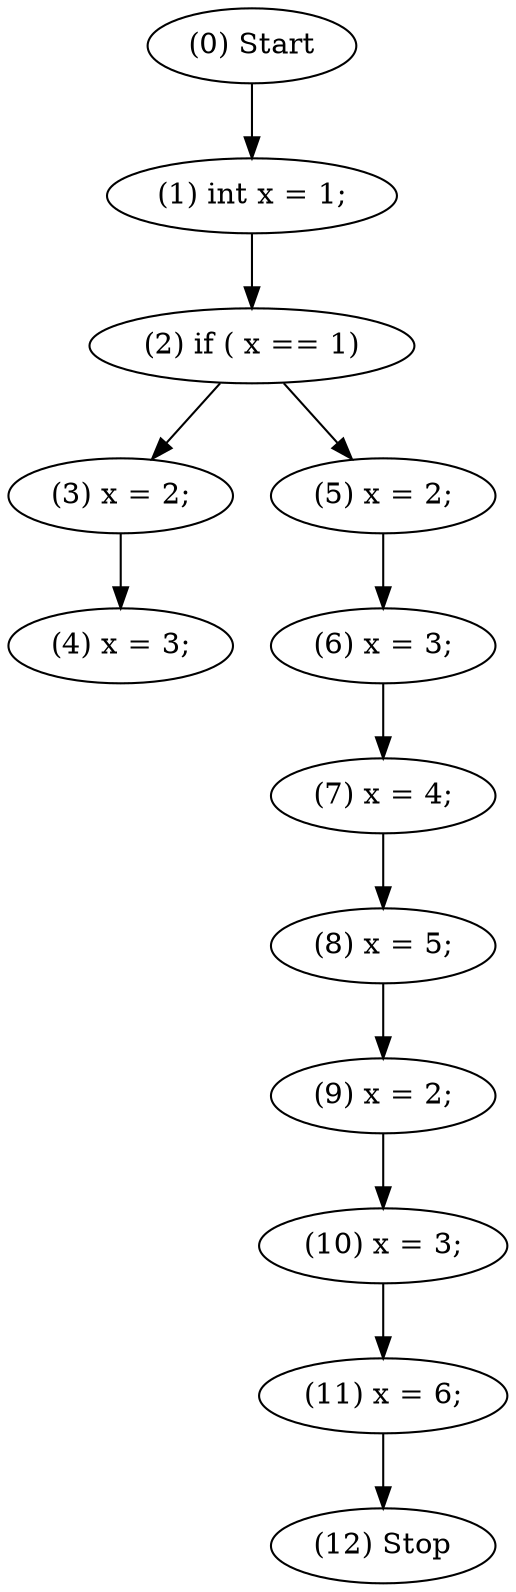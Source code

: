 digraph G {
"(0) Start" -> "(1) int x = 1;""(1) int x = 1;" -> "(2) if ( x == 1)""(2) if ( x == 1)" -> "(3) x = 2;""(3) x = 2;" -> "(4) x = 3;""(2) if ( x == 1)" -> "(5) x = 2;""(5) x = 2;" -> "(6) x = 3;""(6) x = 3;" -> "(7) x = 4;""(7) x = 4;" -> "(8) x = 5;""(8) x = 5;" -> "(9) x = 2;""(9) x = 2;" -> "(10) x = 3;""(10) x = 3;" -> "(11) x = 6;""(11) x = 6;" -> "(12) Stop"}
